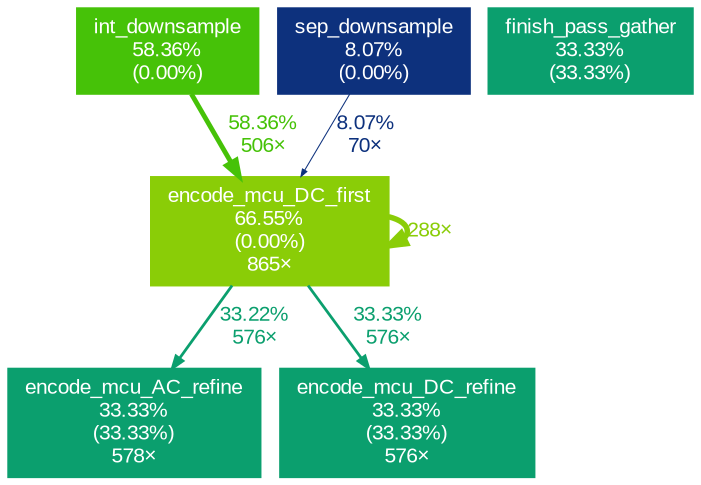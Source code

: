 digraph {
	graph [fontname=Arial, nodesep=0.125, ranksep=0.25];
	node [fontcolor=white, fontname=Arial, height=0, shape=box, style=filled, width=0];
	edge [fontname=Arial];
	1 [color="#8acd07", fontcolor="#ffffff", fontsize="10.00", label="encode_mcu_DC_first\n66.55%\n(0.00%)\n865×"];
	1 -> 1 [arrowsize="0.82", color="#8acd07", fontcolor="#8acd07", fontsize="10.00", label="288×", labeldistance="2.66", penwidth="2.66"];
	1 -> 3 [arrowsize="0.58", color="#0b9f6e", fontcolor="#0b9f6e", fontsize="10.00", label="33.22%\n576×", labeldistance="1.33", penwidth="1.33"];
	1 -> 4 [arrowsize="0.58", color="#0b9f6e", fontcolor="#0b9f6e", fontsize="10.00", label="33.33%\n576×", labeldistance="1.33", penwidth="1.33"];
	2 [color="#46c208", fontcolor="#ffffff", fontsize="10.00", label="int_downsample\n58.36%\n(0.00%)"];
	2 -> 1 [arrowsize="0.76", color="#46c208", fontcolor="#46c208", fontsize="10.00", label="58.36%\n506×", labeldistance="2.33", penwidth="2.33"];
	3 [color="#0b9f6e", fontcolor="#ffffff", fontsize="10.00", label="encode_mcu_AC_refine\n33.33%\n(33.33%)\n578×"];
	4 [color="#0b9f6e", fontcolor="#ffffff", fontsize="10.00", label="encode_mcu_DC_refine\n33.33%\n(33.33%)\n576×"];
	5 [color="#0b9f6e", fontcolor="#ffffff", fontsize="10.00", label="finish_pass_gather\n33.33%\n(33.33%)"];
	6 [color="#0d317d", fontcolor="#ffffff", fontsize="10.00", label="sep_downsample\n8.07%\n(0.00%)"];
	6 -> 1 [arrowsize="0.35", color="#0d317d", fontcolor="#0d317d", fontsize="10.00", label="8.07%\n70×", labeldistance="0.50", penwidth="0.50"];
}
